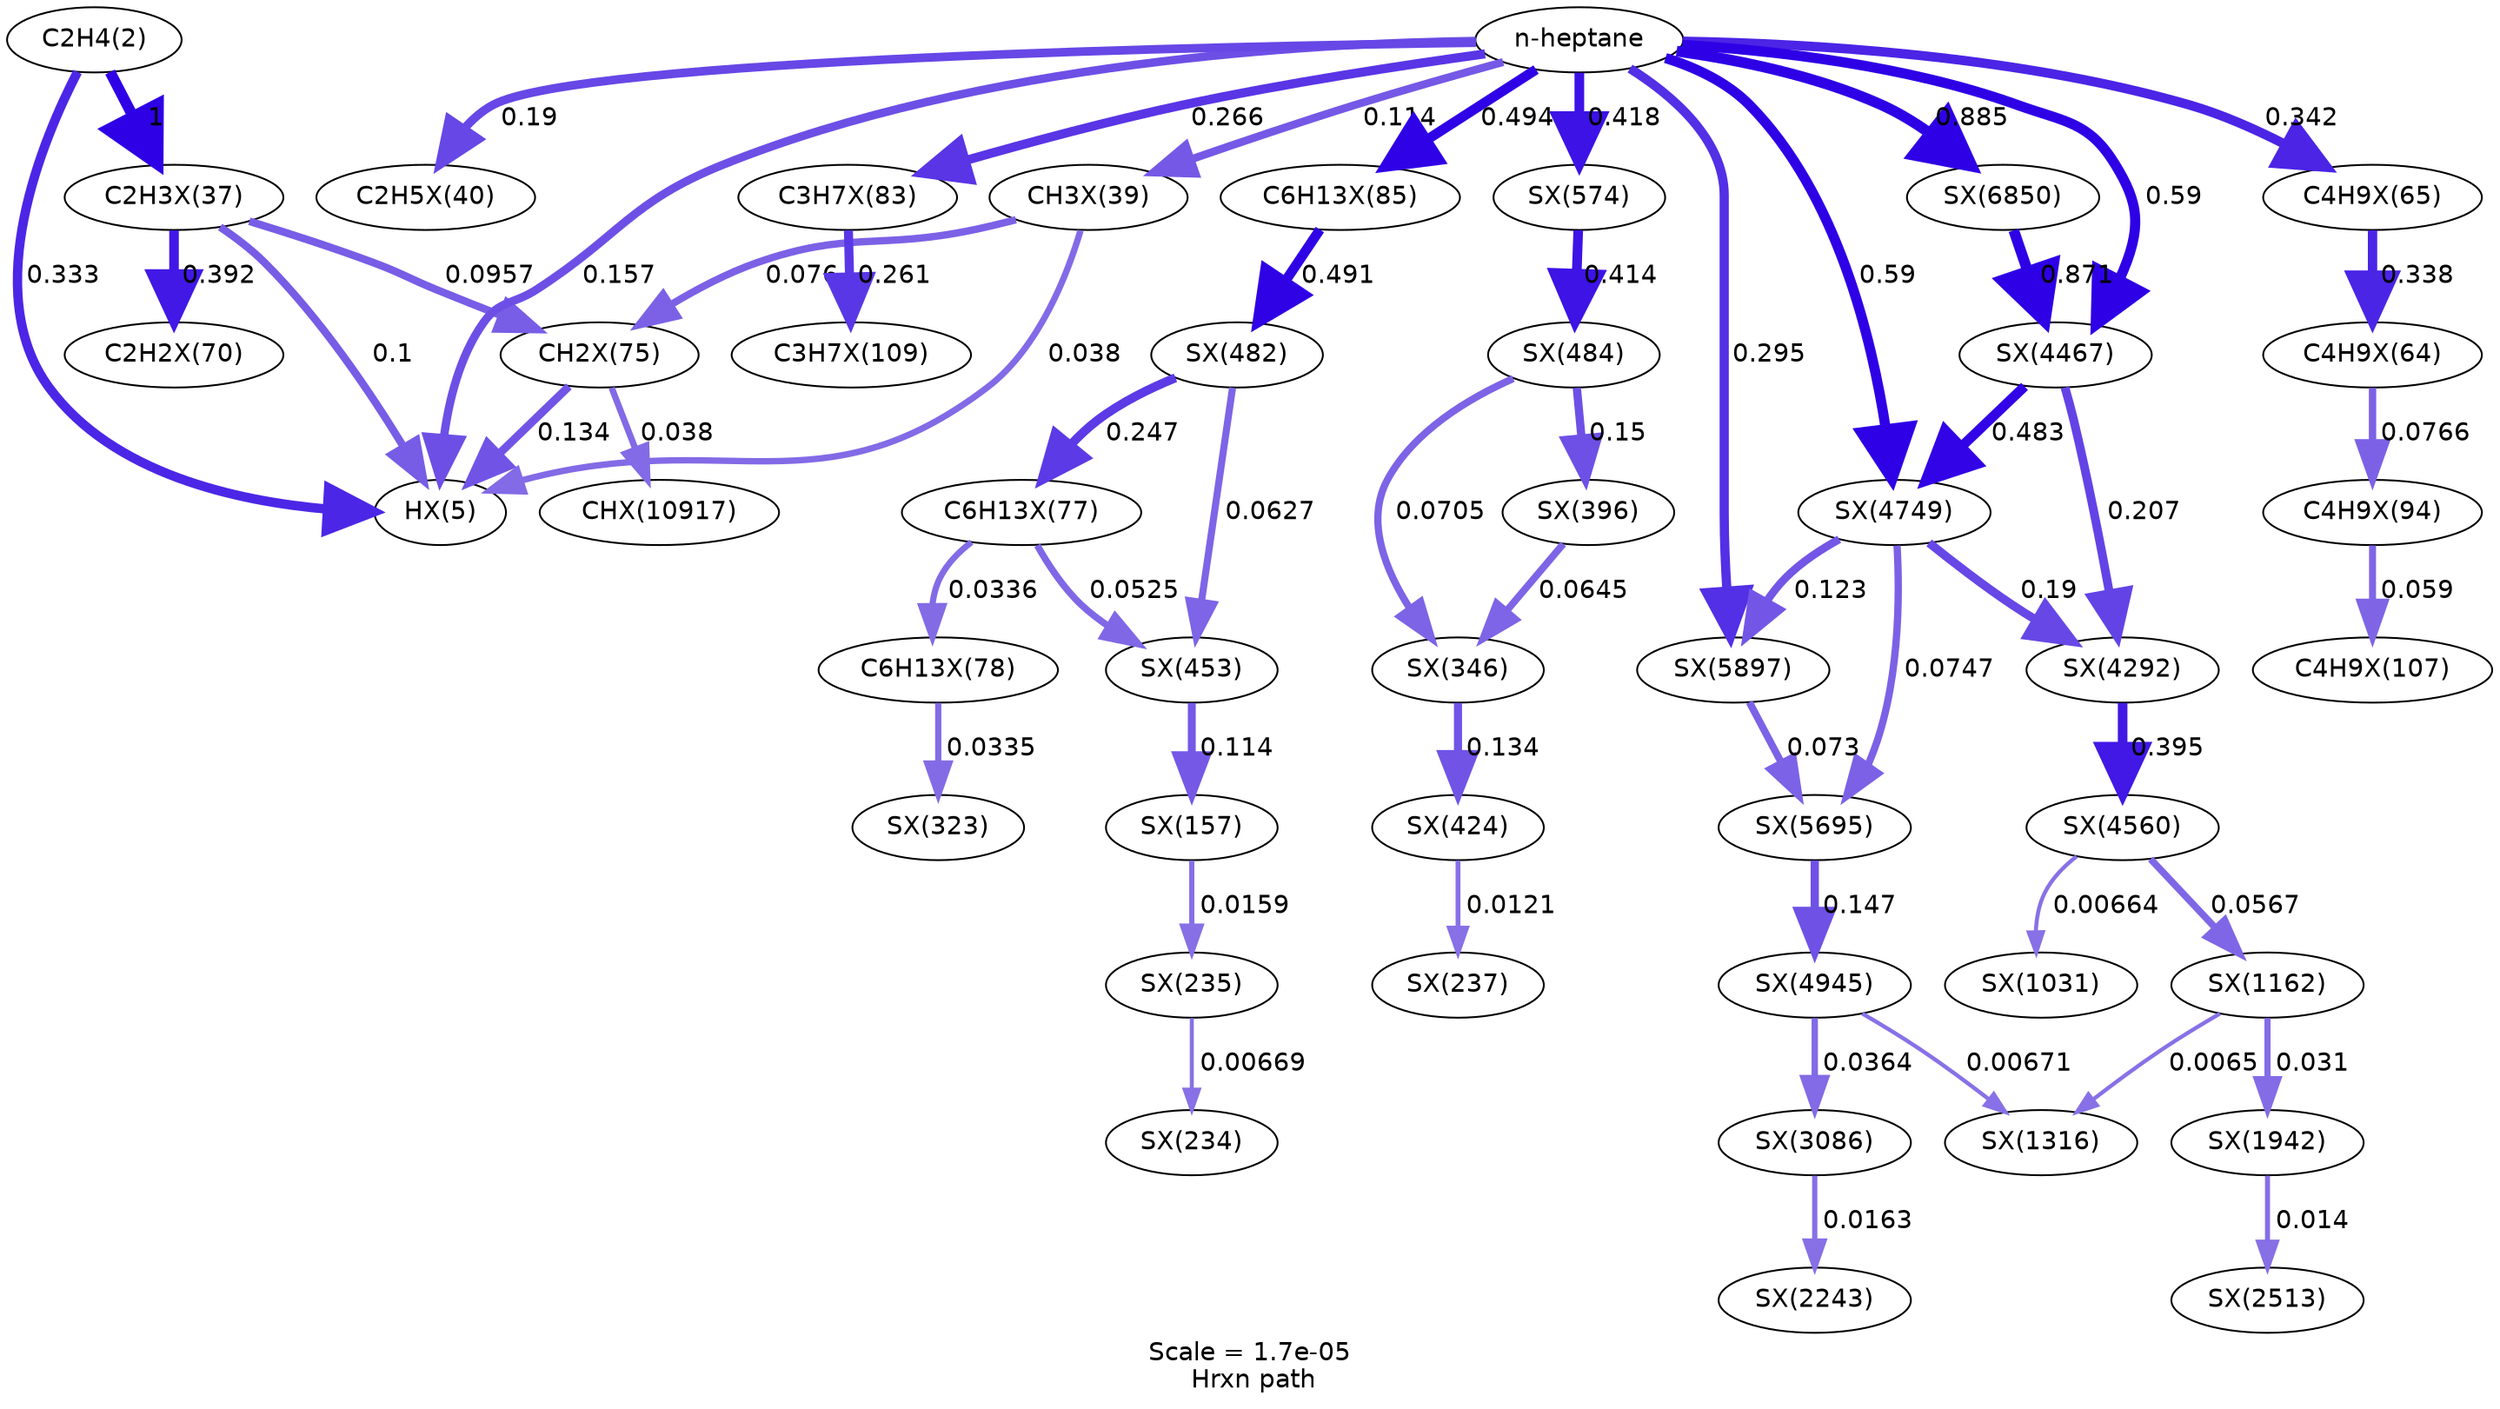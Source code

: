 digraph reaction_paths {
center=1;
s5 -> s56[fontname="Helvetica", style="setlinewidth(5.17)", arrowsize=2.59, color="0.7, 0.833, 0.9"
, label=" 0.333"];
s5 -> s57[fontname="Helvetica", style="setlinewidth(6)", arrowsize=3, color="0.7, 1.5, 0.9"
, label=" 1"];
s57 -> s56[fontname="Helvetica", style="setlinewidth(4.26)", arrowsize=2.13, color="0.7, 0.6, 0.9"
, label=" 0.1"];
s0 -> s56[fontname="Helvetica", style="setlinewidth(4.6)", arrowsize=2.3, color="0.7, 0.657, 0.9"
, label=" 0.157"];
s58 -> s56[fontname="Helvetica", style="setlinewidth(3.53)", arrowsize=1.77, color="0.7, 0.538, 0.9"
, label=" 0.038"];
s63 -> s56[fontname="Helvetica", style="setlinewidth(4.48)", arrowsize=2.24, color="0.7, 0.634, 0.9"
, label=" 0.134"];
s57 -> s62[fontname="Helvetica", style="setlinewidth(5.29)", arrowsize=2.65, color="0.7, 0.892, 0.9"
, label=" 0.392"];
s57 -> s63[fontname="Helvetica", style="setlinewidth(4.23)", arrowsize=2.11, color="0.7, 0.596, 0.9"
, label=" 0.0957"];
s0 -> s59[fontname="Helvetica", style="setlinewidth(4.75)", arrowsize=2.37, color="0.7, 0.69, 0.9"
, label=" 0.19"];
s61 -> s60[fontname="Helvetica", style="setlinewidth(5.18)", arrowsize=2.59, color="0.7, 0.838, 0.9"
, label=" 0.338"];
s0 -> s61[fontname="Helvetica", style="setlinewidth(5.19)", arrowsize=2.59, color="0.7, 0.842, 0.9"
, label=" 0.342"];
s60 -> s73[fontname="Helvetica", style="setlinewidth(4.06)", arrowsize=2.03, color="0.7, 0.577, 0.9"
, label=" 0.0766"];
s73 -> s79[fontname="Helvetica", style="setlinewidth(3.86)", arrowsize=1.93, color="0.7, 0.559, 0.9"
, label=" 0.059"];
s110 -> s109[fontname="Helvetica", style="setlinewidth(2.22)", arrowsize=1.11, color="0.7, 0.507, 0.9"
, label=" 0.00669"];
s91 -> s110[fontname="Helvetica", style="setlinewidth(2.87)", arrowsize=1.44, color="0.7, 0.516, 0.9"
, label=" 0.0159"];
s66 -> s117[fontname="Helvetica", style="setlinewidth(3.43)", arrowsize=1.72, color="0.7, 0.533, 0.9"
, label=" 0.0335"];
s65 -> s66[fontname="Helvetica", style="setlinewidth(3.44)", arrowsize=1.72, color="0.7, 0.534, 0.9"
, label=" 0.0336"];
s128 -> s91[fontname="Helvetica", style="setlinewidth(4.36)", arrowsize=2.18, color="0.7, 0.614, 0.9"
, label=" 0.114"];
s65 -> s128[fontname="Helvetica", style="setlinewidth(3.77)", arrowsize=1.89, color="0.7, 0.552, 0.9"
, label=" 0.0525"];
s130 -> s128[fontname="Helvetica", style="setlinewidth(3.91)", arrowsize=1.95, color="0.7, 0.563, 0.9"
, label=" 0.0627"];
s130 -> s65[fontname="Helvetica", style="setlinewidth(4.94)", arrowsize=2.47, color="0.7, 0.747, 0.9"
, label=" 0.247"];
s69 -> s130[fontname="Helvetica", style="setlinewidth(5.46)", arrowsize=2.73, color="0.7, 0.991, 0.9"
, label=" 0.491"];
s0 -> s69[fontname="Helvetica", style="setlinewidth(5.47)", arrowsize=2.73, color="0.7, 0.994, 0.9"
, label=" 0.494"];
s0 -> s58[fontname="Helvetica", style="setlinewidth(4.36)", arrowsize=2.18, color="0.7, 0.614, 0.9"
, label=" 0.114"];
s0 -> s68[fontname="Helvetica", style="setlinewidth(5)", arrowsize=2.5, color="0.7, 0.766, 0.9"
, label=" 0.266"];
s0 -> s135[fontname="Helvetica", style="setlinewidth(5.34)", arrowsize=2.67, color="0.7, 0.918, 0.9"
, label=" 0.418"];
s0 -> s209[fontname="Helvetica", style="setlinewidth(5.6)", arrowsize=2.8, color="0.7, 1.09, 0.9"
, label=" 0.59"];
s0 -> s206[fontname="Helvetica", style="setlinewidth(5.6)", arrowsize=2.8, color="0.7, 1.09, 0.9"
, label=" 0.59"];
s0 -> s222[fontname="Helvetica", style="setlinewidth(5.91)", arrowsize=2.95, color="0.7, 1.38, 0.9"
, label=" 0.885"];
s0 -> s217[fontname="Helvetica", style="setlinewidth(5.08)", arrowsize=2.54, color="0.7, 0.795, 0.9"
, label=" 0.295"];
s58 -> s63[fontname="Helvetica", style="setlinewidth(4.05)", arrowsize=2.03, color="0.7, 0.576, 0.9"
, label=" 0.076"];
s63 -> s235[fontname="Helvetica", style="setlinewidth(3.53)", arrowsize=1.77, color="0.7, 0.538, 0.9"
, label=" 0.038"];
s68 -> s80[fontname="Helvetica", style="setlinewidth(4.99)", arrowsize=2.49, color="0.7, 0.761, 0.9"
, label=" 0.261"];
s125 -> s111[fontname="Helvetica", style="setlinewidth(2.67)", arrowsize=1.33, color="0.7, 0.512, 0.9"
, label=" 0.0121"];
s120 -> s125[fontname="Helvetica", style="setlinewidth(4.48)", arrowsize=2.24, color="0.7, 0.634, 0.9"
, label=" 0.134"];
s131 -> s120[fontname="Helvetica", style="setlinewidth(4)", arrowsize=2, color="0.7, 0.57, 0.9"
, label=" 0.0705"];
s123 -> s120[fontname="Helvetica", style="setlinewidth(3.93)", arrowsize=1.97, color="0.7, 0.564, 0.9"
, label=" 0.0645"];
s135 -> s131[fontname="Helvetica", style="setlinewidth(5.33)", arrowsize=2.67, color="0.7, 0.914, 0.9"
, label=" 0.414"];
s131 -> s123[fontname="Helvetica", style="setlinewidth(4.57)", arrowsize=2.28, color="0.7, 0.65, 0.9"
, label=" 0.15"];
s171 -> s182[fontname="Helvetica", style="setlinewidth(2.78)", arrowsize=1.39, color="0.7, 0.514, 0.9"
, label=" 0.014"];
s153 -> s171[fontname="Helvetica", style="setlinewidth(3.38)", arrowsize=1.69, color="0.7, 0.531, 0.9"
, label=" 0.031"];
s153 -> s162[fontname="Helvetica", style="setlinewidth(2.2)", arrowsize=1.1, color="0.7, 0.507, 0.9"
, label=" 0.0065"];
s207 -> s153[fontname="Helvetica", style="setlinewidth(3.83)", arrowsize=1.92, color="0.7, 0.557, 0.9"
, label=" 0.0567"];
s212 -> s162[fontname="Helvetica", style="setlinewidth(2.22)", arrowsize=1.11, color="0.7, 0.507, 0.9"
, label=" 0.00671"];
s203 -> s207[fontname="Helvetica", style="setlinewidth(5.3)", arrowsize=2.65, color="0.7, 0.895, 0.9"
, label=" 0.395"];
s207 -> s147[fontname="Helvetica", style="setlinewidth(2.21)", arrowsize=1.11, color="0.7, 0.507, 0.9"
, label=" 0.00664"];
s209 -> s203[fontname="Helvetica", style="setlinewidth(4.75)", arrowsize=2.37, color="0.7, 0.69, 0.9"
, label=" 0.19"];
s206 -> s203[fontname="Helvetica", style="setlinewidth(4.81)", arrowsize=2.41, color="0.7, 0.707, 0.9"
, label=" 0.207"];
s215 -> s212[fontname="Helvetica", style="setlinewidth(4.55)", arrowsize=2.28, color="0.7, 0.647, 0.9"
, label=" 0.147"];
s212 -> s192[fontname="Helvetica", style="setlinewidth(3.5)", arrowsize=1.75, color="0.7, 0.536, 0.9"
, label=" 0.0364"];
s209 -> s215[fontname="Helvetica", style="setlinewidth(4.04)", arrowsize=2.02, color="0.7, 0.575, 0.9"
, label=" 0.0747"];
s217 -> s215[fontname="Helvetica", style="setlinewidth(4.02)", arrowsize=2.01, color="0.7, 0.573, 0.9"
, label=" 0.073"];
s192 -> s177[fontname="Helvetica", style="setlinewidth(2.89)", arrowsize=1.45, color="0.7, 0.516, 0.9"
, label=" 0.0163"];
s206 -> s209[fontname="Helvetica", style="setlinewidth(5.45)", arrowsize=2.73, color="0.7, 0.983, 0.9"
, label=" 0.483"];
s209 -> s217[fontname="Helvetica", style="setlinewidth(4.42)", arrowsize=2.21, color="0.7, 0.623, 0.9"
, label=" 0.123"];
s222 -> s206[fontname="Helvetica", style="setlinewidth(5.9)", arrowsize=2.95, color="0.7, 1.37, 0.9"
, label=" 0.871"];
s0 [ fontname="Helvetica", label="n-heptane"];
s5 [ fontname="Helvetica", label="C2H4(2)"];
s56 [ fontname="Helvetica", label="HX(5)"];
s57 [ fontname="Helvetica", label="C2H3X(37)"];
s58 [ fontname="Helvetica", label="CH3X(39)"];
s59 [ fontname="Helvetica", label="C2H5X(40)"];
s60 [ fontname="Helvetica", label="C4H9X(64)"];
s61 [ fontname="Helvetica", label="C4H9X(65)"];
s62 [ fontname="Helvetica", label="C2H2X(70)"];
s63 [ fontname="Helvetica", label="CH2X(75)"];
s65 [ fontname="Helvetica", label="C6H13X(77)"];
s66 [ fontname="Helvetica", label="C6H13X(78)"];
s68 [ fontname="Helvetica", label="C3H7X(83)"];
s69 [ fontname="Helvetica", label="C6H13X(85)"];
s73 [ fontname="Helvetica", label="C4H9X(94)"];
s79 [ fontname="Helvetica", label="C4H9X(107)"];
s80 [ fontname="Helvetica", label="C3H7X(109)"];
s91 [ fontname="Helvetica", label="SX(157)"];
s109 [ fontname="Helvetica", label="SX(234)"];
s110 [ fontname="Helvetica", label="SX(235)"];
s111 [ fontname="Helvetica", label="SX(237)"];
s117 [ fontname="Helvetica", label="SX(323)"];
s120 [ fontname="Helvetica", label="SX(346)"];
s123 [ fontname="Helvetica", label="SX(396)"];
s125 [ fontname="Helvetica", label="SX(424)"];
s128 [ fontname="Helvetica", label="SX(453)"];
s130 [ fontname="Helvetica", label="SX(482)"];
s131 [ fontname="Helvetica", label="SX(484)"];
s135 [ fontname="Helvetica", label="SX(574)"];
s147 [ fontname="Helvetica", label="SX(1031)"];
s153 [ fontname="Helvetica", label="SX(1162)"];
s162 [ fontname="Helvetica", label="SX(1316)"];
s171 [ fontname="Helvetica", label="SX(1942)"];
s177 [ fontname="Helvetica", label="SX(2243)"];
s182 [ fontname="Helvetica", label="SX(2513)"];
s192 [ fontname="Helvetica", label="SX(3086)"];
s203 [ fontname="Helvetica", label="SX(4292)"];
s206 [ fontname="Helvetica", label="SX(4467)"];
s207 [ fontname="Helvetica", label="SX(4560)"];
s209 [ fontname="Helvetica", label="SX(4749)"];
s212 [ fontname="Helvetica", label="SX(4945)"];
s215 [ fontname="Helvetica", label="SX(5695)"];
s217 [ fontname="Helvetica", label="SX(5897)"];
s222 [ fontname="Helvetica", label="SX(6850)"];
s235 [ fontname="Helvetica", label="CHX(10917)"];
 label = "Scale = 1.7e-05\l Hrxn path";
 fontname = "Helvetica";
}
